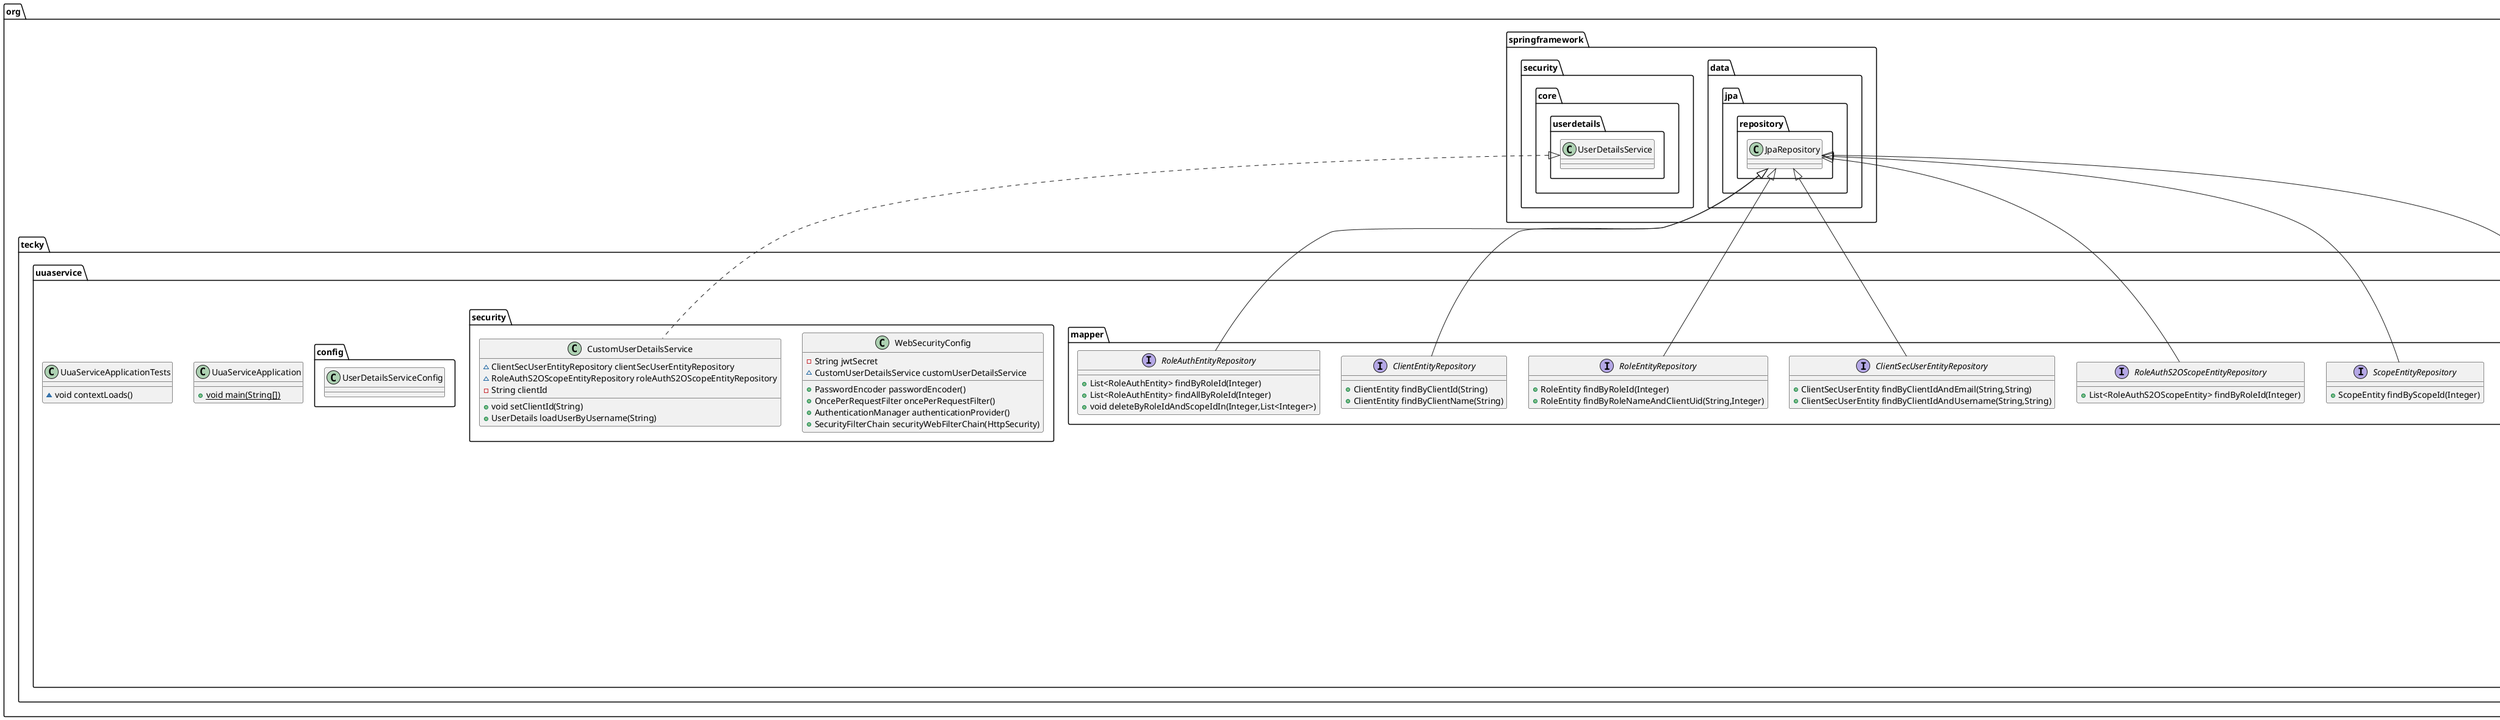 @startuml
class org.tecky.uuaservice.UuaServiceApplication {
+ {static} void main(String[])
}
class org.tecky.uuaservice.controller.ClientController {
~ IUserService iUserService
+ ResponseEntity<?> register(PostClientRegDTO)
+ ResponseEntity<?> login(PostClientLoginDTO)
}
interface org.tecky.uuaservice.service.intf.IAdminService {
+ ResponseEntity<?> adminRegister(PostAdminRegDTO)
+ ResponseEntity<?> createRole(PostRoleDTO)
+ ResponseEntity<?> createScope(PostRoleDTO)
+ ResponseEntity<?> delScope(PostRoleDTO)
}
class org.tecky.uuaservice.security.WebSecurityConfig {
- String jwtSecret
~ CustomUserDetailsService customUserDetailsService
+ PasswordEncoder passwordEncoder()
+ OncePerRequestFilter oncePerRequestFilter()
+ AuthenticationManager authenticationProvider()
+ SecurityFilterChain securityWebFilterChain(HttpSecurity)
}
class org.tecky.uuaservice.entities.RoleAuthEntity {
- int roleId
- int scopeId
}
class org.tecky.uuaservice.service.impl.UserServiceImpl {
- String jwtSecret
~ PasswordEncoder passwordEncoder
~ UserEntityRepository userEntityRepository
~ ClientEntityRepository clientEntityRepository
~ ClientSecUserEntityRepository clientSecUserEntityRepository
~ CustomUserDetailsService customUserDetailsService
~ RoleEntityRepository roleEntityRepository
~ AuthenticationManager authenticationManager
+ ResponseEntity<?> rootRegister(PostClientRegDTO)
+ ResponseEntity<?> clientLogin(PostClientLoginDTO)
}
class org.tecky.uuaservice.service.impl.AdminServiceImpl {
~ PasswordEncoder passwordEncoder
~ ClientEntityRepository clientEntityRepository
~ UserEntityRepository userEntityRepository
~ ClientSecUserEntityRepository clientSecUserEntityRepository
~ RoleEntityRepository roleEntityRepository
~ RoleAuthEntityRepository roleAuthEntityRepository
~ ScopeEntityRepository scopeEntityRepository
+ ResponseEntity<?> adminRegister(PostAdminRegDTO)
+ ResponseEntity<?> createRole(PostRoleDTO)
+ ResponseEntity<?> createScope(PostRoleDTO)
+ ResponseEntity<?> delScope(PostRoleDTO)
+ void createScope(PostRoleDTO,Integer)
}
interface org.tecky.uuaservice.mapper.UserEntityRepository {
+ UserEntity findByEmailAndRoleId(String,Integer)
+ UserEntity findByUsernameAndRoleId(String,Integer)
+ UserEntity findByEmailAndClientUid(String,Integer)
}
interface org.tecky.uuaservice.mapper.ScopeEntityRepository {
+ ScopeEntity findByScopeId(Integer)
}
class org.tecky.uuaservice.entities.ClientEntity {
- int clientUid
- String clientName
- String clientId
}
class org.tecky.uuaservice.UuaServiceApplicationTests {
~ void contextLoads()
}
class org.tecky.uuaservice.config.UserDetailsServiceConfig {
}
interface org.tecky.uuaservice.service.intf.IUserService {
+ ResponseEntity<?> rootRegister(PostClientRegDTO)
+ ResponseEntity<?> clientLogin(PostClientLoginDTO)
}
interface org.tecky.uuaservice.mapper.RoleAuthS2OScopeEntityRepository {
+ List<RoleAuthS2OScopeEntity> findByRoleId(Integer)
}
interface org.tecky.uuaservice.mapper.ClientSecUserEntityRepository {
+ ClientSecUserEntity findByClientIdAndEmail(String,String)
+ ClientSecUserEntity findByClientIdAndUsername(String,String)
}
interface org.tecky.uuaservice.mapper.RoleEntityRepository {
+ RoleEntity findByRoleId(Integer)
+ RoleEntity findByRoleNameAndClientUid(String,Integer)
}
class org.tecky.uuaservice.entities.RoleEntity {
- int roleId
- String roleName
- int clientUid
}
interface org.tecky.uuaservice.mapper.ClientEntityRepository {
+ ClientEntity findByClientId(String)
+ ClientEntity findByClientName(String)
}
class org.tecky.uuaservice.entities.ScopeEntity {
- int scopeId
- String scopeDescription
- String scopeName
}
class org.tecky.uuaservice.entities.compk.RoleAuthEntityEmbeddable {
- int scopeId
- int roleId
}
class org.tecky.uuaservice.controller.WebControllerAdvice {
+ ResponseEntity<?> errorHandler(Exception)
}
class org.tecky.uuaservice.entities.UserEntity {
- int uid
- int roleId
- int clientUid
- String shapassword
- String email
- String username
}
class org.tecky.uuaservice.entities.compk.RoleAuthEntityPK {
- int roleId
- int scopeId
}
class org.tecky.uuaservice.controller.AdminController {
~ IAdminService iAdminService
+ ResponseEntity<?> registerAdmin(PostAdminRegDTO)
+ ResponseEntity<?> createRole(PostRoleDTO)
+ ResponseEntity<?> createScope(PostRoleDTO)
+ ResponseEntity<?> delScope(PostRoleDTO)
}
class org.tecky.uuaservice.security.CustomUserDetailsService {
~ ClientSecUserEntityRepository clientSecUserEntityRepository
~ RoleAuthS2OScopeEntityRepository roleAuthS2OScopeEntityRepository
- String clientId
+ void setClientId(String)
+ UserDetails loadUserByUsername(String)
}
class org.tecky.uuaservice.entities.ClientSecUserEntity {
- int clientUid
- String clientName
- String clientId
- int uid
- int roleId
- String shapassword
- String email
- String username
}
class org.tecky.uuaservice.controller.HelloController {
+ String hello()
}
class org.tecky.uuaservice.controller.TestController {
~ RoleAuthS2OScopeEntityRepository roleAuthS2OScopeEntityRepository
~ RoleAuthEntityRepository roleAuthEntityRepository
+ String getTest()
+ String security()
}
interface org.tecky.uuaservice.mapper.RoleAuthEntityRepository {
+ List<RoleAuthEntity> findByRoleId(Integer)
+ List<RoleAuthEntity> findAllByRoleId(Integer)
+ void deleteByRoleIdAndScopeIdIn(Integer,List<Integer>)
}
class org.tecky.uuaservice.entities.RoleAuthS2OScopeEntity {
- int roleId
- int scopeId
- ScopeEntity scopeEntity
}


org.tecky.uuaservice.service.intf.IUserService <|.. org.tecky.uuaservice.service.impl.UserServiceImpl
org.tecky.uuaservice.service.intf.IAdminService <|.. org.tecky.uuaservice.service.impl.AdminServiceImpl
org.springframework.data.jpa.repository.JpaRepository <|-- org.tecky.uuaservice.mapper.UserEntityRepository
org.springframework.data.jpa.repository.JpaRepository <|-- org.tecky.uuaservice.mapper.ScopeEntityRepository
org.springframework.data.jpa.repository.JpaRepository <|-- org.tecky.uuaservice.mapper.RoleAuthS2OScopeEntityRepository
org.springframework.data.jpa.repository.JpaRepository <|-- org.tecky.uuaservice.mapper.ClientSecUserEntityRepository
org.springframework.data.jpa.repository.JpaRepository <|-- org.tecky.uuaservice.mapper.RoleEntityRepository
org.springframework.data.jpa.repository.JpaRepository <|-- org.tecky.uuaservice.mapper.ClientEntityRepository
java.io.Serializable <|.. org.tecky.uuaservice.entities.ScopeEntity
java.io.Serializable <|.. org.tecky.uuaservice.entities.compk.RoleAuthEntityEmbeddable
java.io.Serializable <|.. org.tecky.uuaservice.entities.compk.RoleAuthEntityPK
org.springframework.security.core.userdetails.UserDetailsService <|.. org.tecky.uuaservice.security.CustomUserDetailsService
org.springframework.data.jpa.repository.JpaRepository <|-- org.tecky.uuaservice.mapper.RoleAuthEntityRepository
@enduml